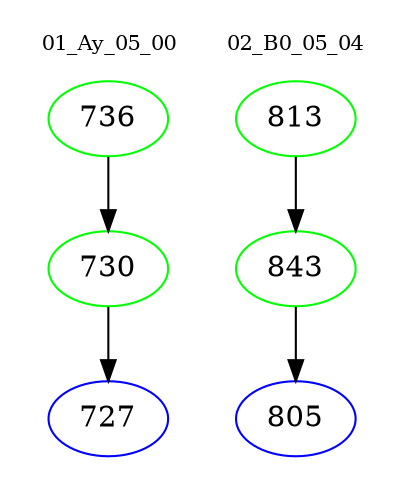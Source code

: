 digraph{
subgraph cluster_0 {
color = white
label = "01_Ay_05_00";
fontsize=10;
T0_736 [label="736", color="green"]
T0_736 -> T0_730 [color="black"]
T0_730 [label="730", color="green"]
T0_730 -> T0_727 [color="black"]
T0_727 [label="727", color="blue"]
}
subgraph cluster_1 {
color = white
label = "02_B0_05_04";
fontsize=10;
T1_813 [label="813", color="green"]
T1_813 -> T1_843 [color="black"]
T1_843 [label="843", color="green"]
T1_843 -> T1_805 [color="black"]
T1_805 [label="805", color="blue"]
}
}

